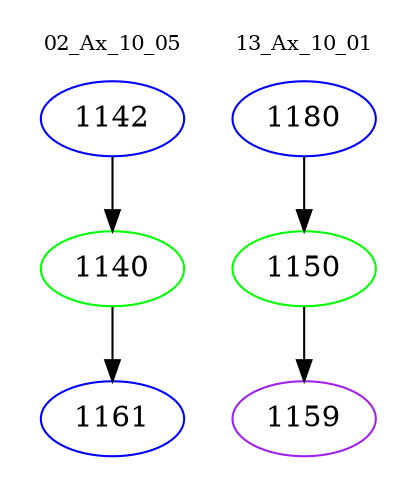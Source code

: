 digraph{
subgraph cluster_0 {
color = white
label = "02_Ax_10_05";
fontsize=10;
T0_1142 [label="1142", color="blue"]
T0_1142 -> T0_1140 [color="black"]
T0_1140 [label="1140", color="green"]
T0_1140 -> T0_1161 [color="black"]
T0_1161 [label="1161", color="blue"]
}
subgraph cluster_1 {
color = white
label = "13_Ax_10_01";
fontsize=10;
T1_1180 [label="1180", color="blue"]
T1_1180 -> T1_1150 [color="black"]
T1_1150 [label="1150", color="green"]
T1_1150 -> T1_1159 [color="black"]
T1_1159 [label="1159", color="purple"]
}
}
